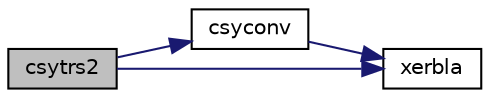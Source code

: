 digraph "csytrs2"
{
 // LATEX_PDF_SIZE
  edge [fontname="Helvetica",fontsize="10",labelfontname="Helvetica",labelfontsize="10"];
  node [fontname="Helvetica",fontsize="10",shape=record];
  rankdir="LR";
  Node1 [label="csytrs2",height=0.2,width=0.4,color="black", fillcolor="grey75", style="filled", fontcolor="black",tooltip="CSYTRS2"];
  Node1 -> Node2 [color="midnightblue",fontsize="10",style="solid",fontname="Helvetica"];
  Node2 [label="csyconv",height=0.2,width=0.4,color="black", fillcolor="white", style="filled",URL="$csyconv_8f.html#a525e6b7b04c6e3d0a86fd22f463f8a61",tooltip="CSYCONV"];
  Node2 -> Node3 [color="midnightblue",fontsize="10",style="solid",fontname="Helvetica"];
  Node3 [label="xerbla",height=0.2,width=0.4,color="black", fillcolor="white", style="filled",URL="$xerbla_8f.html#a377ee61015baf8dea7770b3a404b1c07",tooltip="XERBLA"];
  Node1 -> Node3 [color="midnightblue",fontsize="10",style="solid",fontname="Helvetica"];
}
